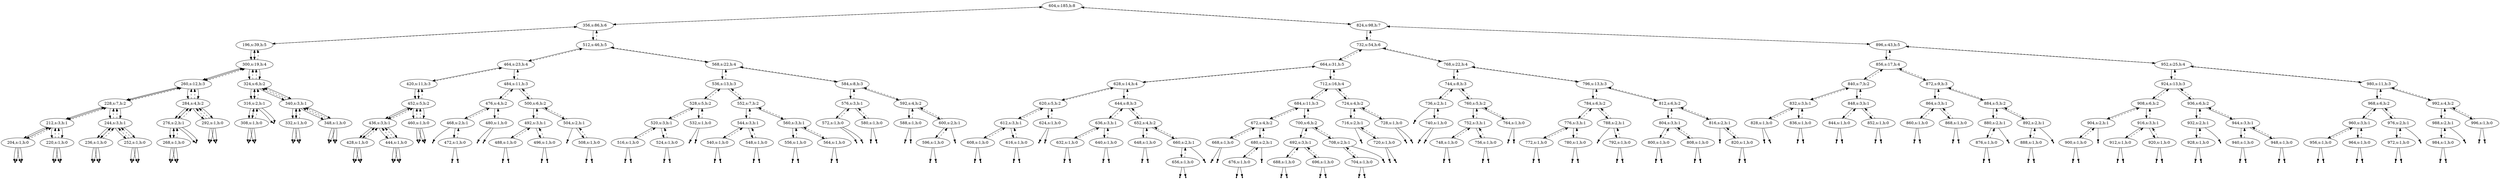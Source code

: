 digraph Blahblah{
{rank = same ; "604"};
nulll204 [shape=point];
204 -> nulll204;
204[label="204,s:1,h:0"];
204 -> 212[style=dashed];
nullr204 [shape=point];
204 -> nullr204;
212 -> 204;
212[label="212,s:3,h:1"];
212 -> 228[style=dashed];
nulll220 [shape=point];
220 -> nulll220;
220[label="220,s:1,h:0"];
220 -> 212[style=dashed];
nullr220 [shape=point];
220 -> nullr220;
212 -> 220;
228 -> 212;
228[label="228,s:7,h:2"];
228 -> 260[style=dashed];
nulll236 [shape=point];
236 -> nulll236;
236[label="236,s:1,h:0"];
236 -> 244[style=dashed];
nullr236 [shape=point];
236 -> nullr236;
244 -> 236;
244[label="244,s:3,h:1"];
244 -> 228[style=dashed];
nulll252 [shape=point];
252 -> nulll252;
252[label="252,s:1,h:0"];
252 -> 244[style=dashed];
nullr252 [shape=point];
252 -> nullr252;
244 -> 252;
228 -> 244;
260 -> 228;
260[label="260,s:12,h:3"];
260 -> 300[style=dashed];
nulll268 [shape=point];
268 -> nulll268;
268[label="268,s:1,h:0"];
268 -> 276[style=dashed];
nullr268 [shape=point];
268 -> nullr268;
276 -> 268;
276[label="276,s:2,h:1"];
276 -> 284[style=dashed];
nullr276 [shape=point];
276 -> nullr276;
284 -> 276;
284[label="284,s:4,h:2"];
284 -> 260[style=dashed];
nulll292 [shape=point];
292 -> nulll292;
292[label="292,s:1,h:0"];
292 -> 284[style=dashed];
nullr292 [shape=point];
292 -> nullr292;
284 -> 292;
260 -> 284;
300 -> 260;
300[label="300,s:19,h:4"];
300 -> 196[style=dashed];
nulll308 [shape=point];
308 -> nulll308;
308[label="308,s:1,h:0"];
308 -> 316[style=dashed];
nullr308 [shape=point];
308 -> nullr308;
316 -> 308;
316[label="316,s:2,h:1"];
316 -> 324[style=dashed];
nullr316 [shape=point];
316 -> nullr316;
324 -> 316;
324[label="324,s:6,h:2"];
324 -> 300[style=dashed];
nulll332 [shape=point];
332 -> nulll332;
332[label="332,s:1,h:0"];
332 -> 340[style=dashed];
nullr332 [shape=point];
332 -> nullr332;
340 -> 332;
340[label="340,s:3,h:1"];
340 -> 324[style=dashed];
nulll348 [shape=point];
348 -> nulll348;
348[label="348,s:1,h:0"];
348 -> 340[style=dashed];
nullr348 [shape=point];
348 -> nullr348;
340 -> 348;
324 -> 340;
300 -> 324;
196 -> 300;
196[label="196,s:39,h:5"];
196 -> 356[style=dashed];
nulll204 [shape=point];
204 -> nulll204;
204[label="204,s:1,h:0"];
204 -> 212[style=dashed];
nullr204 [shape=point];
204 -> nullr204;
212 -> 204;
212[label="212,s:3,h:1"];
212 -> 228[style=dashed];
nulll220 [shape=point];
220 -> nulll220;
220[label="220,s:1,h:0"];
220 -> 212[style=dashed];
nullr220 [shape=point];
220 -> nullr220;
212 -> 220;
228 -> 212;
228[label="228,s:7,h:2"];
228 -> 260[style=dashed];
nulll236 [shape=point];
236 -> nulll236;
236[label="236,s:1,h:0"];
236 -> 244[style=dashed];
nullr236 [shape=point];
236 -> nullr236;
244 -> 236;
244[label="244,s:3,h:1"];
244 -> 228[style=dashed];
nulll252 [shape=point];
252 -> nulll252;
252[label="252,s:1,h:0"];
252 -> 244[style=dashed];
nullr252 [shape=point];
252 -> nullr252;
244 -> 252;
228 -> 244;
260 -> 228;
260[label="260,s:12,h:3"];
260 -> 300[style=dashed];
nulll268 [shape=point];
268 -> nulll268;
268[label="268,s:1,h:0"];
268 -> 276[style=dashed];
nullr268 [shape=point];
268 -> nullr268;
276 -> 268;
276[label="276,s:2,h:1"];
276 -> 284[style=dashed];
nullr276 [shape=point];
276 -> nullr276;
284 -> 276;
284[label="284,s:4,h:2"];
284 -> 260[style=dashed];
nulll292 [shape=point];
292 -> nulll292;
292[label="292,s:1,h:0"];
292 -> 284[style=dashed];
nullr292 [shape=point];
292 -> nullr292;
284 -> 292;
260 -> 284;
300 -> 260;
300[label="300,s:19,h:4"];
300 -> 196[style=dashed];
nulll308 [shape=point];
308 -> nulll308;
308[label="308,s:1,h:0"];
308 -> 316[style=dashed];
nullr308 [shape=point];
308 -> nullr308;
316 -> 308;
316[label="316,s:2,h:1"];
316 -> 324[style=dashed];
nullr316 [shape=point];
316 -> nullr316;
324 -> 316;
324[label="324,s:6,h:2"];
324 -> 300[style=dashed];
nulll332 [shape=point];
332 -> nulll332;
332[label="332,s:1,h:0"];
332 -> 340[style=dashed];
nullr332 [shape=point];
332 -> nullr332;
340 -> 332;
340[label="340,s:3,h:1"];
340 -> 324[style=dashed];
nulll348 [shape=point];
348 -> nulll348;
348[label="348,s:1,h:0"];
348 -> 340[style=dashed];
nullr348 [shape=point];
348 -> nullr348;
340 -> 348;
324 -> 340;
300 -> 324;
196 -> 300;
356 -> 196;
356[label="356,s:86,h:6"];
356 -> 604[style=dashed];
nulll428 [shape=point];
428 -> nulll428;
428[label="428,s:1,h:0"];
428 -> 436[style=dashed];
nullr428 [shape=point];
428 -> nullr428;
436 -> 428;
436[label="436,s:3,h:1"];
436 -> 452[style=dashed];
nulll444 [shape=point];
444 -> nulll444;
444[label="444,s:1,h:0"];
444 -> 436[style=dashed];
nullr444 [shape=point];
444 -> nullr444;
436 -> 444;
452 -> 436;
452[label="452,s:5,h:2"];
452 -> 420[style=dashed];
nulll460 [shape=point];
460 -> nulll460;
460[label="460,s:1,h:0"];
460 -> 452[style=dashed];
nullr460 [shape=point];
460 -> nullr460;
452 -> 460;
420 -> 452;
420[label="420,s:11,h:3"];
420 -> 464[style=dashed];
nulll428 [shape=point];
428 -> nulll428;
428[label="428,s:1,h:0"];
428 -> 436[style=dashed];
nullr428 [shape=point];
428 -> nullr428;
436 -> 428;
436[label="436,s:3,h:1"];
436 -> 452[style=dashed];
nulll444 [shape=point];
444 -> nulll444;
444[label="444,s:1,h:0"];
444 -> 436[style=dashed];
nullr444 [shape=point];
444 -> nullr444;
436 -> 444;
452 -> 436;
452[label="452,s:5,h:2"];
452 -> 420[style=dashed];
nulll460 [shape=point];
460 -> nulll460;
460[label="460,s:1,h:0"];
460 -> 452[style=dashed];
nullr460 [shape=point];
460 -> nullr460;
452 -> 460;
420 -> 452;
464 -> 420;
464[label="464,s:23,h:4"];
464 -> 512[style=dashed];
nulll468 [shape=point];
468 -> nulll468;
468[label="468,s:2,h:1"];
468 -> 476[style=dashed];
nulll472 [shape=point];
472 -> nulll472;
472[label="472,s:1,h:0"];
472 -> 468[style=dashed];
nullr472 [shape=point];
472 -> nullr472;
468 -> 472;
476 -> 468;
476[label="476,s:4,h:2"];
476 -> 484[style=dashed];
nulll480 [shape=point];
480 -> nulll480;
480[label="480,s:1,h:0"];
480 -> 476[style=dashed];
nullr480 [shape=point];
480 -> nullr480;
476 -> 480;
484 -> 476;
484[label="484,s:11,h:3"];
484 -> 464[style=dashed];
nulll488 [shape=point];
488 -> nulll488;
488[label="488,s:1,h:0"];
488 -> 492[style=dashed];
nullr488 [shape=point];
488 -> nullr488;
492 -> 488;
492[label="492,s:3,h:1"];
492 -> 500[style=dashed];
nulll496 [shape=point];
496 -> nulll496;
496[label="496,s:1,h:0"];
496 -> 492[style=dashed];
nullr496 [shape=point];
496 -> nullr496;
492 -> 496;
500 -> 492;
500[label="500,s:6,h:2"];
500 -> 484[style=dashed];
nulll504 [shape=point];
504 -> nulll504;
504[label="504,s:2,h:1"];
504 -> 500[style=dashed];
nulll508 [shape=point];
508 -> nulll508;
508[label="508,s:1,h:0"];
508 -> 504[style=dashed];
nullr508 [shape=point];
508 -> nullr508;
504 -> 508;
500 -> 504;
484 -> 500;
464 -> 484;
512 -> 464;
512[label="512,s:46,h:5"];
512 -> 356[style=dashed];
nulll516 [shape=point];
516 -> nulll516;
516[label="516,s:1,h:0"];
516 -> 520[style=dashed];
nullr516 [shape=point];
516 -> nullr516;
520 -> 516;
520[label="520,s:3,h:1"];
520 -> 528[style=dashed];
nulll524 [shape=point];
524 -> nulll524;
524[label="524,s:1,h:0"];
524 -> 520[style=dashed];
nullr524 [shape=point];
524 -> nullr524;
520 -> 524;
528 -> 520;
528[label="528,s:5,h:2"];
528 -> 536[style=dashed];
nulll532 [shape=point];
532 -> nulll532;
532[label="532,s:1,h:0"];
532 -> 528[style=dashed];
nullr532 [shape=point];
532 -> nullr532;
528 -> 532;
536 -> 528;
536[label="536,s:13,h:3"];
536 -> 568[style=dashed];
nulll540 [shape=point];
540 -> nulll540;
540[label="540,s:1,h:0"];
540 -> 544[style=dashed];
nullr540 [shape=point];
540 -> nullr540;
544 -> 540;
544[label="544,s:3,h:1"];
544 -> 552[style=dashed];
nulll548 [shape=point];
548 -> nulll548;
548[label="548,s:1,h:0"];
548 -> 544[style=dashed];
nullr548 [shape=point];
548 -> nullr548;
544 -> 548;
552 -> 544;
552[label="552,s:7,h:2"];
552 -> 536[style=dashed];
nulll556 [shape=point];
556 -> nulll556;
556[label="556,s:1,h:0"];
556 -> 560[style=dashed];
nullr556 [shape=point];
556 -> nullr556;
560 -> 556;
560[label="560,s:3,h:1"];
560 -> 552[style=dashed];
nulll564 [shape=point];
564 -> nulll564;
564[label="564,s:1,h:0"];
564 -> 560[style=dashed];
nullr564 [shape=point];
564 -> nullr564;
560 -> 564;
552 -> 560;
536 -> 552;
568 -> 536;
568[label="568,s:22,h:4"];
568 -> 512[style=dashed];
nulll572 [shape=point];
572 -> nulll572;
572[label="572,s:1,h:0"];
572 -> 576[style=dashed];
nullr572 [shape=point];
572 -> nullr572;
576 -> 572;
576[label="576,s:3,h:1"];
576 -> 584[style=dashed];
nulll580 [shape=point];
580 -> nulll580;
580[label="580,s:1,h:0"];
580 -> 576[style=dashed];
nullr580 [shape=point];
580 -> nullr580;
576 -> 580;
584 -> 576;
584[label="584,s:8,h:3"];
584 -> 568[style=dashed];
nulll588 [shape=point];
588 -> nulll588;
588[label="588,s:1,h:0"];
588 -> 592[style=dashed];
nullr588 [shape=point];
588 -> nullr588;
592 -> 588;
592[label="592,s:4,h:2"];
592 -> 584[style=dashed];
nulll596 [shape=point];
596 -> nulll596;
596[label="596,s:1,h:0"];
596 -> 600[style=dashed];
nullr596 [shape=point];
596 -> nullr596;
600 -> 596;
600[label="600,s:2,h:1"];
600 -> 592[style=dashed];
nullr600 [shape=point];
600 -> nullr600;
592 -> 600;
584 -> 592;
568 -> 584;
512 -> 568;
356 -> 512;
604 -> 356;
604[label="604,s:185,h:8"];
nulll608 [shape=point];
608 -> nulll608;
608[label="608,s:1,h:0"];
608 -> 612[style=dashed];
nullr608 [shape=point];
608 -> nullr608;
612 -> 608;
612[label="612,s:3,h:1"];
612 -> 620[style=dashed];
nulll616 [shape=point];
616 -> nulll616;
616[label="616,s:1,h:0"];
616 -> 612[style=dashed];
nullr616 [shape=point];
616 -> nullr616;
612 -> 616;
620 -> 612;
620[label="620,s:5,h:2"];
620 -> 628[style=dashed];
nulll624 [shape=point];
624 -> nulll624;
624[label="624,s:1,h:0"];
624 -> 620[style=dashed];
nullr624 [shape=point];
624 -> nullr624;
620 -> 624;
628 -> 620;
628[label="628,s:14,h:4"];
628 -> 664[style=dashed];
nulll632 [shape=point];
632 -> nulll632;
632[label="632,s:1,h:0"];
632 -> 636[style=dashed];
nullr632 [shape=point];
632 -> nullr632;
636 -> 632;
636[label="636,s:3,h:1"];
636 -> 644[style=dashed];
nulll640 [shape=point];
640 -> nulll640;
640[label="640,s:1,h:0"];
640 -> 636[style=dashed];
nullr640 [shape=point];
640 -> nullr640;
636 -> 640;
644 -> 636;
644[label="644,s:8,h:3"];
644 -> 628[style=dashed];
nulll648 [shape=point];
648 -> nulll648;
648[label="648,s:1,h:0"];
648 -> 652[style=dashed];
nullr648 [shape=point];
648 -> nullr648;
652 -> 648;
652[label="652,s:4,h:2"];
652 -> 644[style=dashed];
nulll656 [shape=point];
656 -> nulll656;
656[label="656,s:1,h:0"];
656 -> 660[style=dashed];
nullr656 [shape=point];
656 -> nullr656;
660 -> 656;
660[label="660,s:2,h:1"];
660 -> 652[style=dashed];
nullr660 [shape=point];
660 -> nullr660;
652 -> 660;
644 -> 652;
628 -> 644;
664 -> 628;
664[label="664,s:31,h:5"];
664 -> 732[style=dashed];
nulll668 [shape=point];
668 -> nulll668;
668[label="668,s:1,h:0"];
668 -> 672[style=dashed];
nullr668 [shape=point];
668 -> nullr668;
672 -> 668;
672[label="672,s:4,h:2"];
672 -> 684[style=dashed];
nulll676 [shape=point];
676 -> nulll676;
676[label="676,s:1,h:0"];
676 -> 680[style=dashed];
nullr676 [shape=point];
676 -> nullr676;
680 -> 676;
680[label="680,s:2,h:1"];
680 -> 672[style=dashed];
nullr680 [shape=point];
680 -> nullr680;
672 -> 680;
684 -> 672;
684[label="684,s:11,h:3"];
684 -> 712[style=dashed];
nulll688 [shape=point];
688 -> nulll688;
688[label="688,s:1,h:0"];
688 -> 692[style=dashed];
nullr688 [shape=point];
688 -> nullr688;
692 -> 688;
692[label="692,s:3,h:1"];
692 -> 700[style=dashed];
nulll696 [shape=point];
696 -> nulll696;
696[label="696,s:1,h:0"];
696 -> 692[style=dashed];
nullr696 [shape=point];
696 -> nullr696;
692 -> 696;
700 -> 692;
700[label="700,s:6,h:2"];
700 -> 684[style=dashed];
nulll704 [shape=point];
704 -> nulll704;
704[label="704,s:1,h:0"];
704 -> 708[style=dashed];
nullr704 [shape=point];
704 -> nullr704;
708 -> 704;
708[label="708,s:2,h:1"];
708 -> 700[style=dashed];
nullr708 [shape=point];
708 -> nullr708;
700 -> 708;
684 -> 700;
712 -> 684;
712[label="712,s:16,h:4"];
712 -> 664[style=dashed];
nulll716 [shape=point];
716 -> nulll716;
716[label="716,s:2,h:1"];
716 -> 724[style=dashed];
nulll720 [shape=point];
720 -> nulll720;
720[label="720,s:1,h:0"];
720 -> 716[style=dashed];
nullr720 [shape=point];
720 -> nullr720;
716 -> 720;
724 -> 716;
724[label="724,s:4,h:2"];
724 -> 712[style=dashed];
nulll728 [shape=point];
728 -> nulll728;
728[label="728,s:1,h:0"];
728 -> 724[style=dashed];
nullr728 [shape=point];
728 -> nullr728;
724 -> 728;
712 -> 724;
664 -> 712;
732 -> 664;
732[label="732,s:54,h:6"];
732 -> 824[style=dashed];
nulll736 [shape=point];
736 -> nulll736;
736[label="736,s:2,h:1"];
736 -> 744[style=dashed];
nulll740 [shape=point];
740 -> nulll740;
740[label="740,s:1,h:0"];
740 -> 736[style=dashed];
nullr740 [shape=point];
740 -> nullr740;
736 -> 740;
744 -> 736;
744[label="744,s:8,h:3"];
744 -> 768[style=dashed];
nulll748 [shape=point];
748 -> nulll748;
748[label="748,s:1,h:0"];
748 -> 752[style=dashed];
nullr748 [shape=point];
748 -> nullr748;
752 -> 748;
752[label="752,s:3,h:1"];
752 -> 760[style=dashed];
nulll756 [shape=point];
756 -> nulll756;
756[label="756,s:1,h:0"];
756 -> 752[style=dashed];
nullr756 [shape=point];
756 -> nullr756;
752 -> 756;
760 -> 752;
760[label="760,s:5,h:2"];
760 -> 744[style=dashed];
nulll764 [shape=point];
764 -> nulll764;
764[label="764,s:1,h:0"];
764 -> 760[style=dashed];
nullr764 [shape=point];
764 -> nullr764;
760 -> 764;
744 -> 760;
768 -> 744;
768[label="768,s:22,h:4"];
768 -> 732[style=dashed];
nulll772 [shape=point];
772 -> nulll772;
772[label="772,s:1,h:0"];
772 -> 776[style=dashed];
nullr772 [shape=point];
772 -> nullr772;
776 -> 772;
776[label="776,s:3,h:1"];
776 -> 784[style=dashed];
nulll780 [shape=point];
780 -> nulll780;
780[label="780,s:1,h:0"];
780 -> 776[style=dashed];
nullr780 [shape=point];
780 -> nullr780;
776 -> 780;
784 -> 776;
784[label="784,s:6,h:2"];
784 -> 796[style=dashed];
nulll788 [shape=point];
788 -> nulll788;
788[label="788,s:2,h:1"];
788 -> 784[style=dashed];
nulll792 [shape=point];
792 -> nulll792;
792[label="792,s:1,h:0"];
792 -> 788[style=dashed];
nullr792 [shape=point];
792 -> nullr792;
788 -> 792;
784 -> 788;
796 -> 784;
796[label="796,s:13,h:3"];
796 -> 768[style=dashed];
nulll800 [shape=point];
800 -> nulll800;
800[label="800,s:1,h:0"];
800 -> 804[style=dashed];
nullr800 [shape=point];
800 -> nullr800;
804 -> 800;
804[label="804,s:3,h:1"];
804 -> 812[style=dashed];
nulll808 [shape=point];
808 -> nulll808;
808[label="808,s:1,h:0"];
808 -> 804[style=dashed];
nullr808 [shape=point];
808 -> nullr808;
804 -> 808;
812 -> 804;
812[label="812,s:6,h:2"];
812 -> 796[style=dashed];
nulll816 [shape=point];
816 -> nulll816;
816[label="816,s:2,h:1"];
816 -> 812[style=dashed];
nulll820 [shape=point];
820 -> nulll820;
820[label="820,s:1,h:0"];
820 -> 816[style=dashed];
nullr820 [shape=point];
820 -> nullr820;
816 -> 820;
812 -> 816;
796 -> 812;
768 -> 796;
732 -> 768;
824 -> 732;
824[label="824,s:98,h:7"];
824 -> 604[style=dashed];
nulll828 [shape=point];
828 -> nulll828;
828[label="828,s:1,h:0"];
828 -> 832[style=dashed];
nullr828 [shape=point];
828 -> nullr828;
832 -> 828;
832[label="832,s:3,h:1"];
832 -> 840[style=dashed];
nulll836 [shape=point];
836 -> nulll836;
836[label="836,s:1,h:0"];
836 -> 832[style=dashed];
nullr836 [shape=point];
836 -> nullr836;
832 -> 836;
840 -> 832;
840[label="840,s:7,h:2"];
840 -> 856[style=dashed];
nulll844 [shape=point];
844 -> nulll844;
844[label="844,s:1,h:0"];
844 -> 848[style=dashed];
nullr844 [shape=point];
844 -> nullr844;
848 -> 844;
848[label="848,s:3,h:1"];
848 -> 840[style=dashed];
nulll852 [shape=point];
852 -> nulll852;
852[label="852,s:1,h:0"];
852 -> 848[style=dashed];
nullr852 [shape=point];
852 -> nullr852;
848 -> 852;
840 -> 848;
856 -> 840;
856[label="856,s:17,h:4"];
856 -> 896[style=dashed];
nulll860 [shape=point];
860 -> nulll860;
860[label="860,s:1,h:0"];
860 -> 864[style=dashed];
nullr860 [shape=point];
860 -> nullr860;
864 -> 860;
864[label="864,s:3,h:1"];
864 -> 872[style=dashed];
nulll868 [shape=point];
868 -> nulll868;
868[label="868,s:1,h:0"];
868 -> 864[style=dashed];
nullr868 [shape=point];
868 -> nullr868;
864 -> 868;
872 -> 864;
872[label="872,s:9,h:3"];
872 -> 856[style=dashed];
nulll876 [shape=point];
876 -> nulll876;
876[label="876,s:1,h:0"];
876 -> 880[style=dashed];
nullr876 [shape=point];
876 -> nullr876;
880 -> 876;
880[label="880,s:2,h:1"];
880 -> 884[style=dashed];
nullr880 [shape=point];
880 -> nullr880;
884 -> 880;
884[label="884,s:5,h:2"];
884 -> 872[style=dashed];
nulll888 [shape=point];
888 -> nulll888;
888[label="888,s:1,h:0"];
888 -> 892[style=dashed];
nullr888 [shape=point];
888 -> nullr888;
892 -> 888;
892[label="892,s:2,h:1"];
892 -> 884[style=dashed];
nullr892 [shape=point];
892 -> nullr892;
884 -> 892;
872 -> 884;
856 -> 872;
896 -> 856;
896[label="896,s:43,h:5"];
896 -> 824[style=dashed];
nulll900 [shape=point];
900 -> nulll900;
900[label="900,s:1,h:0"];
900 -> 904[style=dashed];
nullr900 [shape=point];
900 -> nullr900;
904 -> 900;
904[label="904,s:2,h:1"];
904 -> 908[style=dashed];
nullr904 [shape=point];
904 -> nullr904;
908 -> 904;
908[label="908,s:6,h:2"];
908 -> 924[style=dashed];
nulll912 [shape=point];
912 -> nulll912;
912[label="912,s:1,h:0"];
912 -> 916[style=dashed];
nullr912 [shape=point];
912 -> nullr912;
916 -> 912;
916[label="916,s:3,h:1"];
916 -> 908[style=dashed];
nulll920 [shape=point];
920 -> nulll920;
920[label="920,s:1,h:0"];
920 -> 916[style=dashed];
nullr920 [shape=point];
920 -> nullr920;
916 -> 920;
908 -> 916;
924 -> 908;
924[label="924,s:13,h:3"];
924 -> 952[style=dashed];
nulll928 [shape=point];
928 -> nulll928;
928[label="928,s:1,h:0"];
928 -> 932[style=dashed];
nullr928 [shape=point];
928 -> nullr928;
932 -> 928;
932[label="932,s:2,h:1"];
932 -> 936[style=dashed];
nullr932 [shape=point];
932 -> nullr932;
936 -> 932;
936[label="936,s:6,h:2"];
936 -> 924[style=dashed];
nulll940 [shape=point];
940 -> nulll940;
940[label="940,s:1,h:0"];
940 -> 944[style=dashed];
nullr940 [shape=point];
940 -> nullr940;
944 -> 940;
944[label="944,s:3,h:1"];
944 -> 936[style=dashed];
nulll948 [shape=point];
948 -> nulll948;
948[label="948,s:1,h:0"];
948 -> 944[style=dashed];
nullr948 [shape=point];
948 -> nullr948;
944 -> 948;
936 -> 944;
924 -> 936;
952 -> 924;
952[label="952,s:25,h:4"];
952 -> 896[style=dashed];
nulll956 [shape=point];
956 -> nulll956;
956[label="956,s:1,h:0"];
956 -> 960[style=dashed];
nullr956 [shape=point];
956 -> nullr956;
960 -> 956;
960[label="960,s:3,h:1"];
960 -> 968[style=dashed];
nulll964 [shape=point];
964 -> nulll964;
964[label="964,s:1,h:0"];
964 -> 960[style=dashed];
nullr964 [shape=point];
964 -> nullr964;
960 -> 964;
968 -> 960;
968[label="968,s:6,h:2"];
968 -> 980[style=dashed];
nulll972 [shape=point];
972 -> nulll972;
972[label="972,s:1,h:0"];
972 -> 976[style=dashed];
nullr972 [shape=point];
972 -> nullr972;
976 -> 972;
976[label="976,s:2,h:1"];
976 -> 968[style=dashed];
nullr976 [shape=point];
976 -> nullr976;
968 -> 976;
980 -> 968;
980[label="980,s:11,h:3"];
980 -> 952[style=dashed];
nulll984 [shape=point];
984 -> nulll984;
984[label="984,s:1,h:0"];
984 -> 988[style=dashed];
nullr984 [shape=point];
984 -> nullr984;
988 -> 984;
988[label="988,s:2,h:1"];
988 -> 992[style=dashed];
nullr988 [shape=point];
988 -> nullr988;
992 -> 988;
992[label="992,s:4,h:2"];
992 -> 980[style=dashed];
nulll996 [shape=point];
996 -> nulll996;
996[label="996,s:1,h:0"];
996 -> 992[style=dashed];
nullr996 [shape=point];
996 -> nullr996;
992 -> 996;
980 -> 992;
952 -> 980;
896 -> 952;
824 -> 896;
604 -> 824;
}